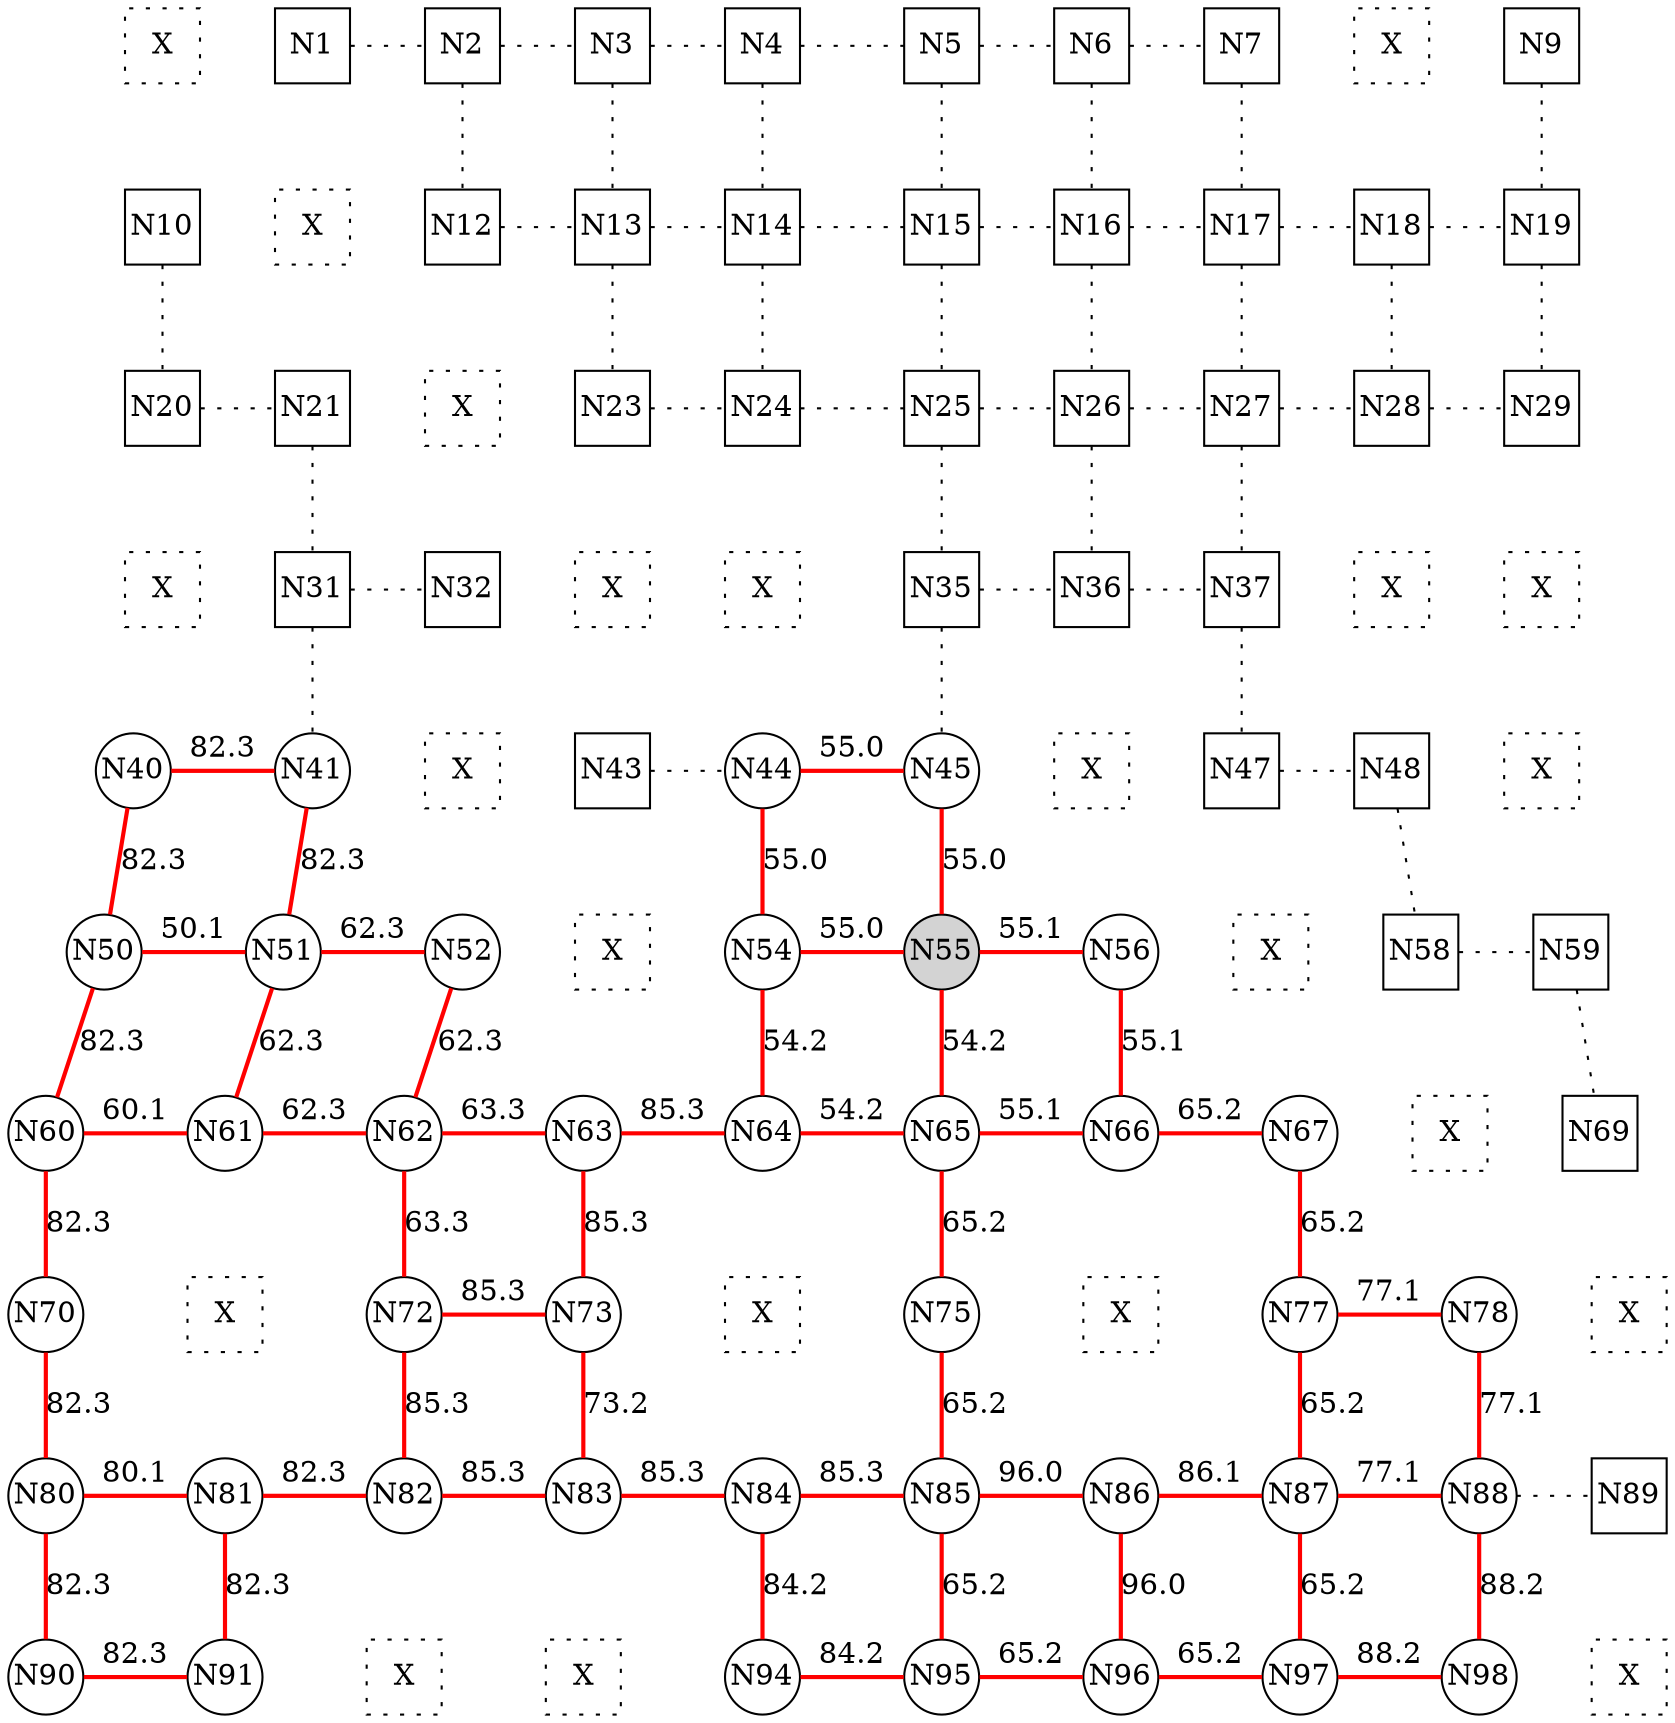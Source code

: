 
 digraph G { graph [layout=dot] 
 {rank=same; N0 [shape=square, style=dotted, fixedsize=true, label=X]; N1 [shape=square, fixedsize=true]; N2 [shape=square, fixedsize=true]; N3 [shape=square, fixedsize=true]; N4 [shape=square, fixedsize=true]; N5 [shape=square, fixedsize=true]; N6 [shape=square, fixedsize=true]; N7 [shape=square, fixedsize=true]; N8 [shape=square, style=dotted, fixedsize=true, label=X]; N9 [shape=square, fixedsize=true];  }
 {rank=same; N10 [shape=square, fixedsize=true]; N11 [shape=square, style=dotted, fixedsize=true, label=X]; N12 [shape=square, fixedsize=true]; N13 [shape=square, fixedsize=true]; N14 [shape=square, fixedsize=true]; N15 [shape=square, fixedsize=true]; N16 [shape=square, fixedsize=true]; N17 [shape=square, fixedsize=true]; N18 [shape=square, fixedsize=true]; N19 [shape=square, fixedsize=true];  }
 {rank=same; N20 [shape=square, fixedsize=true]; N21 [shape=square, fixedsize=true]; N22 [shape=square, style=dotted, fixedsize=true, label=X]; N23 [shape=square, fixedsize=true]; N24 [shape=square, fixedsize=true]; N25 [shape=square, fixedsize=true]; N26 [shape=square, fixedsize=true]; N27 [shape=square, fixedsize=true]; N28 [shape=square, fixedsize=true]; N29 [shape=square, fixedsize=true];  }
 {rank=same; N30 [shape=square, style=dotted, fixedsize=true, label=X]; N31 [shape=square, fixedsize=true]; N32 [shape=square, fixedsize=true]; N33 [shape=square, style=dotted, fixedsize=true, label=X]; N34 [shape=square, style=dotted, fixedsize=true, label=X]; N35 [shape=square, fixedsize=true]; N36 [shape=square, fixedsize=true]; N37 [shape=square, fixedsize=true]; N38 [shape=square, style=dotted, fixedsize=true, label=X]; N39 [shape=square, style=dotted, fixedsize=true, label=X];  }
 {rank=same; N40 [shape=circle, fixedsize=true]; N41 [shape=circle, fixedsize=true]; N42 [shape=square, style=dotted, fixedsize=true, label=X]; N43 [shape=square, fixedsize=true]; N44 [shape=circle, fixedsize=true]; N45 [shape=circle, fixedsize=true]; N46 [shape=square, style=dotted, fixedsize=true, label=X]; N47 [shape=square, fixedsize=true]; N48 [shape=square, fixedsize=true]; N49 [shape=square, style=dotted, fixedsize=true, label=X];  }
 {rank=same; N50 [shape=circle, fixedsize=true]; N51 [shape=circle, fixedsize=true]; N52 [shape=circle, fixedsize=true]; N53 [shape=square, style=dotted, fixedsize=true, label=X]; N54 [shape=circle, fixedsize=true]; N55 [shape=circle, style=filled, fixedsize=true]; N56 [shape=circle, fixedsize=true]; N57 [shape=square, style=dotted, fixedsize=true, label=X]; N58 [shape=square, fixedsize=true]; N59 [shape=square, fixedsize=true];  }
 {rank=same; N60 [shape=circle, fixedsize=true]; N61 [shape=circle, fixedsize=true]; N62 [shape=circle, fixedsize=true]; N63 [shape=circle, fixedsize=true]; N64 [shape=circle, fixedsize=true]; N65 [shape=circle, fixedsize=true]; N66 [shape=circle, fixedsize=true]; N67 [shape=circle, fixedsize=true]; N68 [shape=square, style=dotted, fixedsize=true, label=X]; N69 [shape=square, fixedsize=true];  }
 {rank=same; N70 [shape=circle, fixedsize=true]; N71 [shape=square, style=dotted, fixedsize=true, label=X]; N72 [shape=circle, fixedsize=true]; N73 [shape=circle, fixedsize=true]; N74 [shape=square, style=dotted, fixedsize=true, label=X]; N75 [shape=circle, fixedsize=true]; N76 [shape=square, style=dotted, fixedsize=true, label=X]; N77 [shape=circle, fixedsize=true]; N78 [shape=circle, fixedsize=true]; N79 [shape=square, style=dotted, fixedsize=true, label=X];  }
 {rank=same; N80 [shape=circle, fixedsize=true]; N81 [shape=circle, fixedsize=true]; N82 [shape=circle, fixedsize=true]; N83 [shape=circle, fixedsize=true]; N84 [shape=circle, fixedsize=true]; N85 [shape=circle, fixedsize=true]; N86 [shape=circle, fixedsize=true]; N87 [shape=circle, fixedsize=true]; N88 [shape=circle, fixedsize=true]; N89 [shape=square, fixedsize=true];  }
 {rank=same; N90 [shape=circle, fixedsize=true]; N91 [shape=circle, fixedsize=true]; N92 [shape=square, style=dotted, fixedsize=true, label=X]; N93 [shape=square, style=dotted, fixedsize=true, label=X]; N94 [shape=circle, fixedsize=true]; N95 [shape=circle, fixedsize=true]; N96 [shape=circle, fixedsize=true]; N97 [shape=circle, fixedsize=true]; N98 [shape=circle, fixedsize=true]; N99 [shape=square, style=dotted, fixedsize=true, label=X];  }
N0->N1 [dir=none, style=invis, label=" "]
N1->N2 [dir=none, style=dotted, label=""]
N2->N3 [dir=none, style=dotted, label=""]
N3->N4 [dir=none, style=dotted, label=""]
N4->N5 [dir=none, style=dotted, label=""]
N5->N6 [dir=none, style=dotted, label=""]
N6->N7 [dir=none, style=dotted, label=""]
N7->N8 [dir=none, style=invis, label=" "]
N8->N9 [dir=none, style=invis, label=" "]
N10->N11 [dir=none, style=invis, label=" "]
N11->N12 [dir=none, style=invis, label=" "]
N12->N13 [dir=none, style=dotted, label=""]
N13->N14 [dir=none, style=dotted, label=""]
N14->N15 [dir=none, style=dotted, label=""]
N15->N16 [dir=none, style=dotted, label=""]
N16->N17 [dir=none, style=dotted, label=""]
N17->N18 [dir=none, style=dotted, label=""]
N18->N19 [dir=none, style=dotted, label=""]
N20->N21 [dir=none, style=dotted, label=""]
N21->N22 [dir=none, style=invis, label=" "]
N22->N23 [dir=none, style=invis, label=" "]
N23->N24 [dir=none, style=dotted, label=""]
N24->N25 [dir=none, style=dotted, label=""]
N25->N26 [dir=none, style=dotted, label=""]
N26->N27 [dir=none, style=dotted, label=""]
N27->N28 [dir=none, style=dotted, label=""]
N28->N29 [dir=none, style=dotted, label=""]
N30->N31 [dir=none, style=invis, label=" "]
N31->N32 [dir=none, style=dotted, label=""]
N32->N33 [dir=none, style=invis, label=" "]
N33->N34 [dir=none, style=invis, label=" "]
N34->N35 [dir=none, style=invis, label=" "]
N35->N36 [dir=none, style=dotted, label=""]
N36->N37 [dir=none, style=dotted, label=""]
N37->N38 [dir=none, style=invis, label=" "]
N38->N39 [dir=none, style=invis, label=" "]
N40->N41 [dir=none, color=red, style=bold, label="82.3"]
N41->N42 [dir=none, style=invis, label=" "]
N42->N43 [dir=none, style=invis, label=" "]
N43->N44 [dir=none, style=dotted, label=""]
N44->N45 [dir=none, color=red, style=bold, label="55.0"]
N45->N46 [dir=none, style=invis, label=" "]
N46->N47 [dir=none, style=invis, label=" "]
N47->N48 [dir=none, style=dotted, label=""]
N48->N49 [dir=none, style=invis, label=" "]
N50->N51 [dir=none, color=red, style=bold, label="50.1"]
N51->N52 [dir=none, color=red, style=bold, label="62.3"]
N52->N53 [dir=none, style=invis, label=" "]
N53->N54 [dir=none, style=invis, label=" "]
N54->N55 [dir=none, color=red, style=bold, label="55.0"]
N55->N56 [dir=none, color=red, style=bold, label="55.1"]
N56->N57 [dir=none, style=invis, label=" "]
N57->N58 [dir=none, style=invis, label=" "]
N58->N59 [dir=none, style=dotted, label=""]
N60->N61 [dir=none, color=red, style=bold, label="60.1"]
N61->N62 [dir=none, color=red, style=bold, label="62.3"]
N62->N63 [dir=none, color=red, style=bold, label="63.3"]
N63->N64 [dir=none, color=red, style=bold, label="85.3"]
N64->N65 [dir=none, color=red, style=bold, label="54.2"]
N65->N66 [dir=none, color=red, style=bold, label="55.1"]
N66->N67 [dir=none, color=red, style=bold, label="65.2"]
N67->N68 [dir=none, style=invis, label=" "]
N68->N69 [dir=none, style=invis, label=" "]
N70->N71 [dir=none, style=invis, label=" "]
N71->N72 [dir=none, style=invis, label=" "]
N72->N73 [dir=none, color=red, style=bold, label="85.3"]
N73->N74 [dir=none, style=invis, label=" "]
N74->N75 [dir=none, style=invis, label=" "]
N75->N76 [dir=none, style=invis, label=" "]
N76->N77 [dir=none, style=invis, label=" "]
N77->N78 [dir=none, color=red, style=bold, label="77.1"]
N78->N79 [dir=none, style=invis, label=" "]
N80->N81 [dir=none, color=red, style=bold, label="80.1"]
N81->N82 [dir=none, color=red, style=bold, label="82.3"]
N82->N83 [dir=none, color=red, style=bold, label="85.3"]
N83->N84 [dir=none, color=red, style=bold, label="85.3"]
N84->N85 [dir=none, color=red, style=bold, label="85.3"]
N85->N86 [dir=none, color=red, style=bold, label="96.0"]
N86->N87 [dir=none, color=red, style=bold, label="86.1"]
N87->N88 [dir=none, color=red, style=bold, label="77.1"]
N88->N89 [dir=none, style=dotted, label=""]
N90->N91 [dir=none, color=red, style=bold, label="82.3"]
N91->N92 [dir=none, style=invis, label=" "]
N92->N93 [dir=none, style=invis, label=" "]
N93->N94 [dir=none, style=invis, label=" "]
N94->N95 [dir=none, color=red, style=bold, label="84.2"]
N95->N96 [dir=none, color=red, style=bold, label="65.2"]
N96->N97 [dir=none, color=red, style=bold, label="65.2"]
N97->N98 [dir=none, color=red, style=bold, label="88.2"]
N98->N99 [dir=none, style=invis, label=" "]
N0->N10 [dir=none, style=invis, label=" "]
N10->N20 [dir=none, style=dotted, label=""]
N20->N30 [dir=none, style=invis, label=" "]
N30->N40 [dir=none, style=invis, label=" "]
N40->N50 [dir=none, color=red, style=bold, label="82.3"]
N50->N60 [dir=none, color=red, style=bold, label="82.3"]
N60->N70 [dir=none, color=red, style=bold, label="82.3"]
N70->N80 [dir=none, color=red, style=bold, label="82.3"]
N80->N90 [dir=none, color=red, style=bold, label="82.3"]
N1->N11 [dir=none, style=invis, label=" "]
N11->N21 [dir=none, style=invis, label=" "]
N21->N31 [dir=none, style=dotted, label=""]
N31->N41 [dir=none, style=dotted, label=""]
N41->N51 [dir=none, color=red, style=bold, label="82.3"]
N51->N61 [dir=none, color=red, style=bold, label="62.3"]
N61->N71 [dir=none, style=invis, label=" "]
N71->N81 [dir=none, style=invis, label=" "]
N81->N91 [dir=none, color=red, style=bold, label="82.3"]
N2->N12 [dir=none, style=dotted, label=""]
N12->N22 [dir=none, style=invis, label=" "]
N22->N32 [dir=none, style=invis, label=" "]
N32->N42 [dir=none, style=invis, label=" "]
N42->N52 [dir=none, style=invis, label=" "]
N52->N62 [dir=none, color=red, style=bold, label="62.3"]
N62->N72 [dir=none, color=red, style=bold, label="63.3"]
N72->N82 [dir=none, color=red, style=bold, label="85.3"]
N82->N92 [dir=none, style=invis, label=" "]
N3->N13 [dir=none, style=dotted, label=""]
N13->N23 [dir=none, style=dotted, label=""]
N23->N33 [dir=none, style=invis, label=" "]
N33->N43 [dir=none, style=invis, label=" "]
N43->N53 [dir=none, style=invis, label=" "]
N53->N63 [dir=none, style=invis, label=" "]
N63->N73 [dir=none, color=red, style=bold, label="85.3"]
N73->N83 [dir=none, color=red, style=bold, label="73.2"]
N83->N93 [dir=none, style=invis, label=" "]
N4->N14 [dir=none, style=dotted, label=""]
N14->N24 [dir=none, style=dotted, label=""]
N24->N34 [dir=none, style=invis, label=" "]
N34->N44 [dir=none, style=invis, label=" "]
N44->N54 [dir=none, color=red, style=bold, label="55.0"]
N54->N64 [dir=none, color=red, style=bold, label="54.2"]
N64->N74 [dir=none, style=invis, label=" "]
N74->N84 [dir=none, style=invis, label=" "]
N84->N94 [dir=none, color=red, style=bold, label="84.2"]
N5->N15 [dir=none, style=dotted, label=""]
N15->N25 [dir=none, style=dotted, label=""]
N25->N35 [dir=none, style=dotted, label=""]
N35->N45 [dir=none, style=dotted, label=""]
N45->N55 [dir=none, color=red, style=bold, label="55.0"]
N55->N65 [dir=none, color=red, style=bold, label="54.2"]
N65->N75 [dir=none, color=red, style=bold, label="65.2"]
N75->N85 [dir=none, color=red, style=bold, label="65.2"]
N85->N95 [dir=none, color=red, style=bold, label="65.2"]
N6->N16 [dir=none, style=dotted, label=""]
N16->N26 [dir=none, style=dotted, label=""]
N26->N36 [dir=none, style=dotted, label=""]
N36->N46 [dir=none, style=invis, label=" "]
N46->N56 [dir=none, style=invis, label=" "]
N56->N66 [dir=none, color=red, style=bold, label="55.1"]
N66->N76 [dir=none, style=invis, label=" "]
N76->N86 [dir=none, style=invis, label=" "]
N86->N96 [dir=none, color=red, style=bold, label="96.0"]
N7->N17 [dir=none, style=dotted, label=""]
N17->N27 [dir=none, style=dotted, label=""]
N27->N37 [dir=none, style=dotted, label=""]
N37->N47 [dir=none, style=dotted, label=""]
N47->N57 [dir=none, style=invis, label=" "]
N57->N67 [dir=none, style=invis, label=" "]
N67->N77 [dir=none, color=red, style=bold, label="65.2"]
N77->N87 [dir=none, color=red, style=bold, label="65.2"]
N87->N97 [dir=none, color=red, style=bold, label="65.2"]
N8->N18 [dir=none, style=invis, label=" "]
N18->N28 [dir=none, style=dotted, label=""]
N28->N38 [dir=none, style=invis, label=" "]
N38->N48 [dir=none, style=invis, label=" "]
N48->N58 [dir=none, style=dotted, label=""]
N58->N68 [dir=none, style=invis, label=" "]
N68->N78 [dir=none, style=invis, label=" "]
N78->N88 [dir=none, color=red, style=bold, label="77.1"]
N88->N98 [dir=none, color=red, style=bold, label="88.2"]
N9->N19 [dir=none, style=dotted, label=""]
N19->N29 [dir=none, style=dotted, label=""]
N29->N39 [dir=none, style=invis, label=" "]
N39->N49 [dir=none, style=invis, label=" "]
N49->N59 [dir=none, style=invis, label=" "]
N59->N69 [dir=none, style=dotted, label=""]
N69->N79 [dir=none, style=invis, label=" "]
N79->N89 [dir=none, style=invis, label=" "]
N89->N99 [dir=none, style=invis, label=" "]
 }